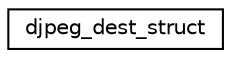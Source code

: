 digraph "Graphical Class Hierarchy"
{
  edge [fontname="Helvetica",fontsize="10",labelfontname="Helvetica",labelfontsize="10"];
  node [fontname="Helvetica",fontsize="10",shape=record];
  rankdir="LR";
  Node1 [label="djpeg_dest_struct",height=0.2,width=0.4,color="black", fillcolor="white", style="filled",URL="$structdjpeg__dest__struct.html"];
}
